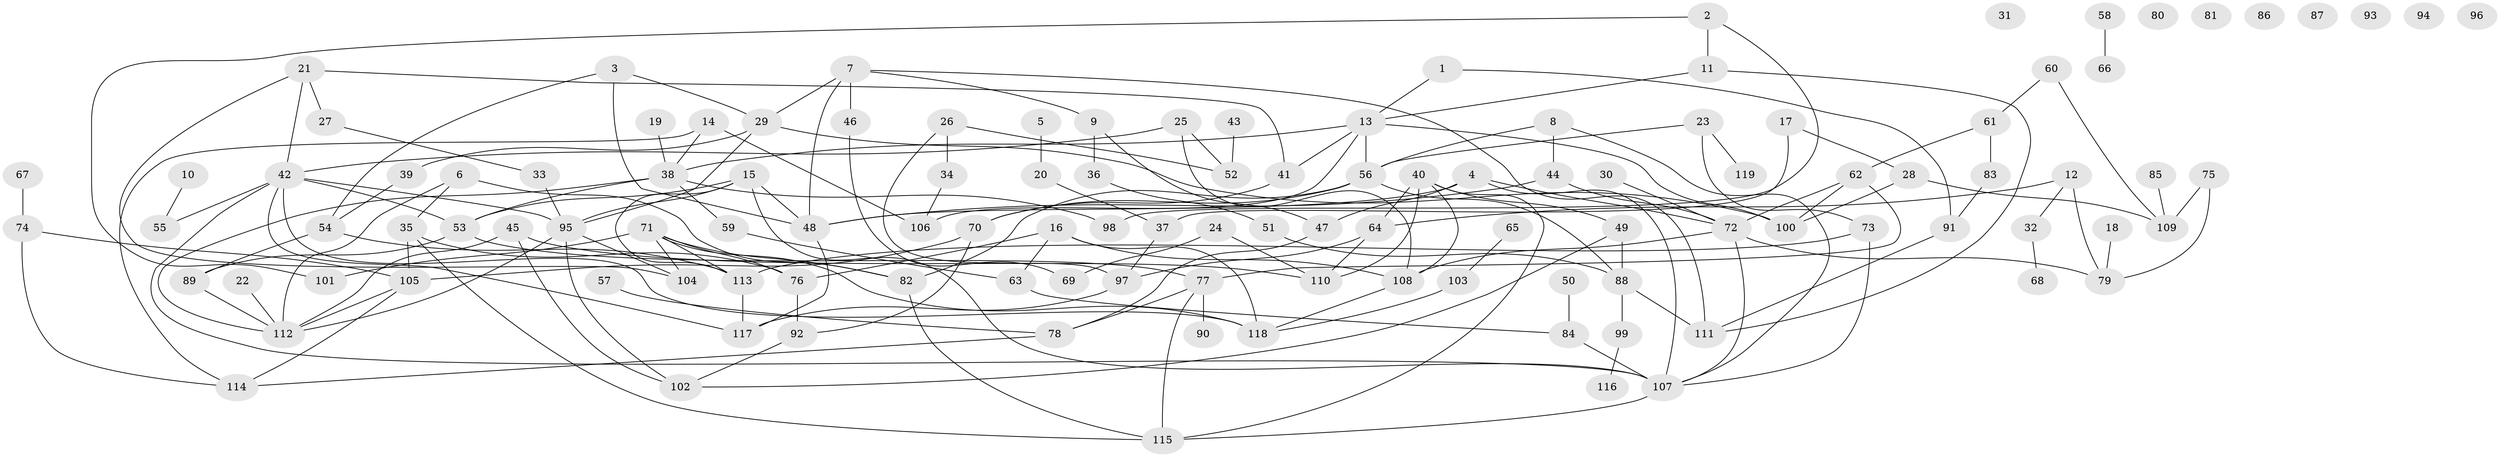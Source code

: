 // coarse degree distribution, {12: 0.019230769230769232, 3: 0.09615384615384616, 6: 0.07692307692307693, 8: 0.038461538461538464, 1: 0.21153846153846154, 9: 0.019230769230769232, 11: 0.019230769230769232, 4: 0.057692307692307696, 2: 0.1346153846153846, 18: 0.019230769230769232, 5: 0.09615384615384616, 10: 0.019230769230769232, 7: 0.019230769230769232, 0: 0.17307692307692307}
// Generated by graph-tools (version 1.1) at 2025/16/03/04/25 18:16:35]
// undirected, 119 vertices, 179 edges
graph export_dot {
graph [start="1"]
  node [color=gray90,style=filled];
  1;
  2;
  3;
  4;
  5;
  6;
  7;
  8;
  9;
  10;
  11;
  12;
  13;
  14;
  15;
  16;
  17;
  18;
  19;
  20;
  21;
  22;
  23;
  24;
  25;
  26;
  27;
  28;
  29;
  30;
  31;
  32;
  33;
  34;
  35;
  36;
  37;
  38;
  39;
  40;
  41;
  42;
  43;
  44;
  45;
  46;
  47;
  48;
  49;
  50;
  51;
  52;
  53;
  54;
  55;
  56;
  57;
  58;
  59;
  60;
  61;
  62;
  63;
  64;
  65;
  66;
  67;
  68;
  69;
  70;
  71;
  72;
  73;
  74;
  75;
  76;
  77;
  78;
  79;
  80;
  81;
  82;
  83;
  84;
  85;
  86;
  87;
  88;
  89;
  90;
  91;
  92;
  93;
  94;
  95;
  96;
  97;
  98;
  99;
  100;
  101;
  102;
  103;
  104;
  105;
  106;
  107;
  108;
  109;
  110;
  111;
  112;
  113;
  114;
  115;
  116;
  117;
  118;
  119;
  1 -- 13;
  1 -- 91;
  2 -- 11;
  2 -- 98;
  2 -- 101;
  3 -- 29;
  3 -- 48;
  3 -- 54;
  4 -- 47;
  4 -- 48;
  4 -- 72;
  4 -- 107;
  5 -- 20;
  6 -- 35;
  6 -- 82;
  6 -- 112;
  7 -- 9;
  7 -- 29;
  7 -- 46;
  7 -- 48;
  7 -- 111;
  8 -- 44;
  8 -- 56;
  8 -- 107;
  9 -- 36;
  9 -- 47;
  10 -- 55;
  11 -- 13;
  11 -- 111;
  12 -- 32;
  12 -- 64;
  12 -- 79;
  13 -- 38;
  13 -- 41;
  13 -- 56;
  13 -- 100;
  13 -- 106;
  14 -- 38;
  14 -- 106;
  14 -- 114;
  15 -- 48;
  15 -- 53;
  15 -- 95;
  15 -- 107;
  15 -- 113;
  16 -- 63;
  16 -- 76;
  16 -- 108;
  16 -- 118;
  17 -- 28;
  17 -- 37;
  18 -- 79;
  19 -- 38;
  20 -- 37;
  21 -- 27;
  21 -- 41;
  21 -- 42;
  21 -- 104;
  22 -- 112;
  23 -- 56;
  23 -- 73;
  23 -- 119;
  24 -- 69;
  24 -- 110;
  25 -- 42;
  25 -- 52;
  25 -- 108;
  26 -- 34;
  26 -- 52;
  26 -- 97;
  27 -- 33;
  28 -- 100;
  28 -- 109;
  29 -- 39;
  29 -- 95;
  29 -- 100;
  30 -- 72;
  32 -- 68;
  33 -- 95;
  34 -- 106;
  35 -- 76;
  35 -- 105;
  35 -- 115;
  36 -- 51;
  37 -- 97;
  38 -- 53;
  38 -- 59;
  38 -- 98;
  38 -- 112;
  39 -- 54;
  40 -- 49;
  40 -- 64;
  40 -- 108;
  40 -- 110;
  40 -- 115;
  41 -- 70;
  42 -- 53;
  42 -- 55;
  42 -- 95;
  42 -- 107;
  42 -- 117;
  42 -- 118;
  43 -- 52;
  44 -- 48;
  44 -- 72;
  45 -- 102;
  45 -- 110;
  45 -- 112;
  46 -- 69;
  47 -- 78;
  48 -- 117;
  49 -- 88;
  49 -- 102;
  50 -- 84;
  51 -- 88;
  53 -- 77;
  53 -- 89;
  54 -- 89;
  54 -- 113;
  56 -- 70;
  56 -- 82;
  56 -- 88;
  57 -- 78;
  58 -- 66;
  59 -- 63;
  60 -- 61;
  60 -- 109;
  61 -- 62;
  61 -- 83;
  62 -- 72;
  62 -- 77;
  62 -- 100;
  63 -- 84;
  64 -- 97;
  64 -- 110;
  65 -- 103;
  67 -- 74;
  70 -- 92;
  70 -- 105;
  71 -- 76;
  71 -- 82;
  71 -- 101;
  71 -- 104;
  71 -- 113;
  71 -- 118;
  72 -- 79;
  72 -- 107;
  72 -- 108;
  73 -- 107;
  73 -- 113;
  74 -- 105;
  74 -- 114;
  75 -- 79;
  75 -- 109;
  76 -- 92;
  77 -- 78;
  77 -- 90;
  77 -- 115;
  78 -- 114;
  82 -- 115;
  83 -- 91;
  84 -- 107;
  85 -- 109;
  88 -- 99;
  88 -- 111;
  89 -- 112;
  91 -- 111;
  92 -- 102;
  95 -- 102;
  95 -- 104;
  95 -- 112;
  97 -- 117;
  99 -- 116;
  103 -- 118;
  105 -- 112;
  105 -- 114;
  107 -- 115;
  108 -- 118;
  113 -- 117;
}
